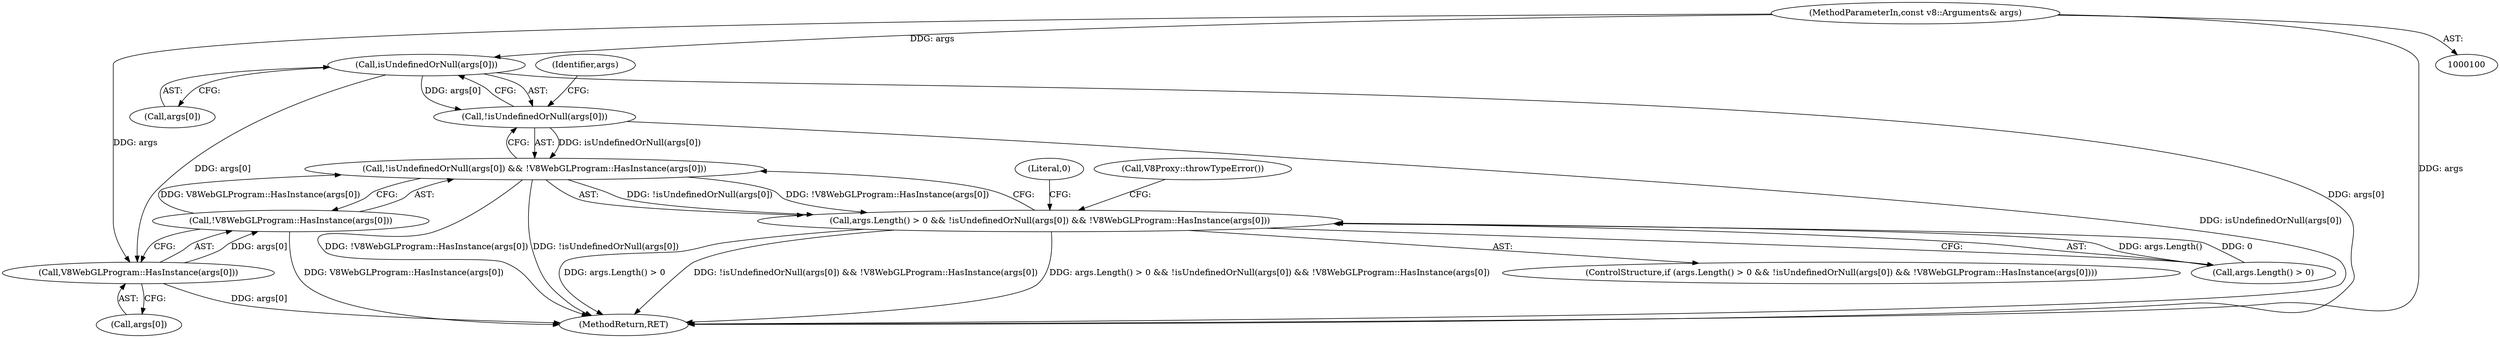 digraph "0_Chrome_e9372a1bfd3588a80fcf49aa07321f0971dd6091_54@array" {
"1000127" [label="(Call,isUndefinedOrNull(args[0]))"];
"1000101" [label="(MethodParameterIn,const v8::Arguments& args)"];
"1000126" [label="(Call,!isUndefinedOrNull(args[0]))"];
"1000125" [label="(Call,!isUndefinedOrNull(args[0]) && !V8WebGLProgram::HasInstance(args[0]))"];
"1000121" [label="(Call,args.Length() > 0 && !isUndefinedOrNull(args[0]) && !V8WebGLProgram::HasInstance(args[0]))"];
"1000132" [label="(Call,V8WebGLProgram::HasInstance(args[0]))"];
"1000131" [label="(Call,!V8WebGLProgram::HasInstance(args[0]))"];
"1000133" [label="(Call,args[0])"];
"1000134" [label="(Identifier,args)"];
"1000188" [label="(MethodReturn,RET)"];
"1000126" [label="(Call,!isUndefinedOrNull(args[0]))"];
"1000132" [label="(Call,V8WebGLProgram::HasInstance(args[0]))"];
"1000125" [label="(Call,!isUndefinedOrNull(args[0]) && !V8WebGLProgram::HasInstance(args[0]))"];
"1000127" [label="(Call,isUndefinedOrNull(args[0]))"];
"1000131" [label="(Call,!V8WebGLProgram::HasInstance(args[0]))"];
"1000140" [label="(Literal,0)"];
"1000128" [label="(Call,args[0])"];
"1000120" [label="(ControlStructure,if (args.Length() > 0 && !isUndefinedOrNull(args[0]) && !V8WebGLProgram::HasInstance(args[0])))"];
"1000122" [label="(Call,args.Length() > 0)"];
"1000101" [label="(MethodParameterIn,const v8::Arguments& args)"];
"1000121" [label="(Call,args.Length() > 0 && !isUndefinedOrNull(args[0]) && !V8WebGLProgram::HasInstance(args[0]))"];
"1000137" [label="(Call,V8Proxy::throwTypeError())"];
"1000127" -> "1000126"  [label="AST: "];
"1000127" -> "1000128"  [label="CFG: "];
"1000128" -> "1000127"  [label="AST: "];
"1000126" -> "1000127"  [label="CFG: "];
"1000127" -> "1000188"  [label="DDG: args[0]"];
"1000127" -> "1000126"  [label="DDG: args[0]"];
"1000101" -> "1000127"  [label="DDG: args"];
"1000127" -> "1000132"  [label="DDG: args[0]"];
"1000101" -> "1000100"  [label="AST: "];
"1000101" -> "1000188"  [label="DDG: args"];
"1000101" -> "1000132"  [label="DDG: args"];
"1000126" -> "1000125"  [label="AST: "];
"1000134" -> "1000126"  [label="CFG: "];
"1000125" -> "1000126"  [label="CFG: "];
"1000126" -> "1000188"  [label="DDG: isUndefinedOrNull(args[0])"];
"1000126" -> "1000125"  [label="DDG: isUndefinedOrNull(args[0])"];
"1000125" -> "1000121"  [label="AST: "];
"1000125" -> "1000131"  [label="CFG: "];
"1000131" -> "1000125"  [label="AST: "];
"1000121" -> "1000125"  [label="CFG: "];
"1000125" -> "1000188"  [label="DDG: !isUndefinedOrNull(args[0])"];
"1000125" -> "1000188"  [label="DDG: !V8WebGLProgram::HasInstance(args[0])"];
"1000125" -> "1000121"  [label="DDG: !isUndefinedOrNull(args[0])"];
"1000125" -> "1000121"  [label="DDG: !V8WebGLProgram::HasInstance(args[0])"];
"1000131" -> "1000125"  [label="DDG: V8WebGLProgram::HasInstance(args[0])"];
"1000121" -> "1000120"  [label="AST: "];
"1000121" -> "1000122"  [label="CFG: "];
"1000122" -> "1000121"  [label="AST: "];
"1000137" -> "1000121"  [label="CFG: "];
"1000140" -> "1000121"  [label="CFG: "];
"1000121" -> "1000188"  [label="DDG: !isUndefinedOrNull(args[0]) && !V8WebGLProgram::HasInstance(args[0])"];
"1000121" -> "1000188"  [label="DDG: args.Length() > 0 && !isUndefinedOrNull(args[0]) && !V8WebGLProgram::HasInstance(args[0])"];
"1000121" -> "1000188"  [label="DDG: args.Length() > 0"];
"1000122" -> "1000121"  [label="DDG: args.Length()"];
"1000122" -> "1000121"  [label="DDG: 0"];
"1000132" -> "1000131"  [label="AST: "];
"1000132" -> "1000133"  [label="CFG: "];
"1000133" -> "1000132"  [label="AST: "];
"1000131" -> "1000132"  [label="CFG: "];
"1000132" -> "1000188"  [label="DDG: args[0]"];
"1000132" -> "1000131"  [label="DDG: args[0]"];
"1000131" -> "1000188"  [label="DDG: V8WebGLProgram::HasInstance(args[0])"];
}
